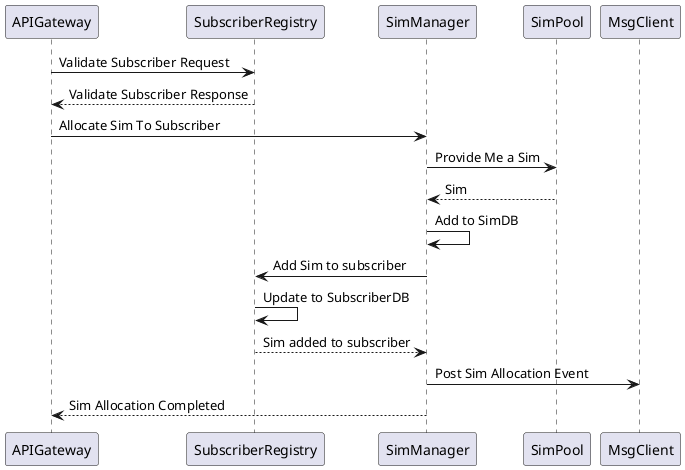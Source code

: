 @startuml AllocateSim
APIGateway -> SubscriberRegistry: Validate Subscriber Request
SubscriberRegistry --> APIGateway: Validate Subscriber Response
APIGateway -> SimManager: Allocate Sim To Subscriber
SimManager -> SimPool: Provide Me a Sim
SimPool --> SimManager: Sim 
SimManager -> SimManager: Add to SimDB
SimManager -> SubscriberRegistry: Add Sim to subscriber
SubscriberRegistry -> SubscriberRegistry: Update to SubscriberDB
SubscriberRegistry --> SimManager: Sim added to subscriber
SimManager -> MsgClient: Post Sim Allocation Event
SimManager -->APIGateway: Sim Allocation Completed 
@enduml